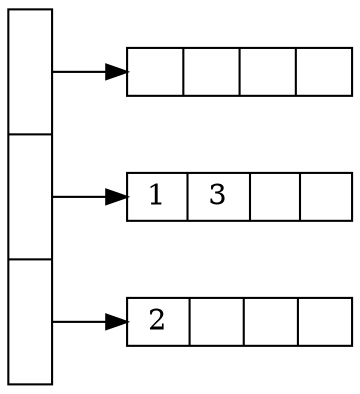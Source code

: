 digraph G {
nodesep=.05;  rankdir=LR;  node [shape=record,width=.1,height=.1];node0 [label = "<f0>|<f1>|<f2>",height=2.5];  node [width = 1.5];node1 [label = "{<n>|||<p> }"];node2 [label = "{<n> 1 |3 ||<p> }"];node3 [label = "{<n> 2 |||<p> }"];node0:f0 -> node1:n;node0:f1 -> node2:n;node0:f2 -> node3:n;}
